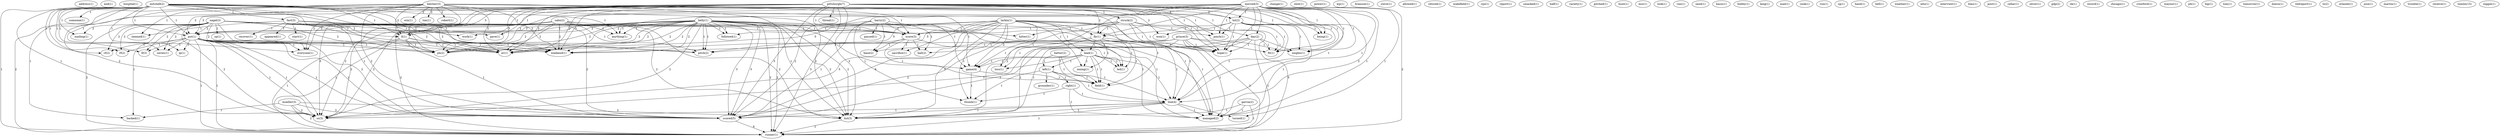 digraph G {
  address [ label="address(1)" ];
  end [ label="end(1)" ];
  hospital [ label="hospital(1)" ];
  mitchell [ label="mitchell(2)" ];
  put [ label="put(1)" ];
  ip [ label="ip(1)" ];
  someone [ label="someone(1)" ];
  rf [ label="rf(2)" ];
  struck [ label="struck(2)" ];
  lf [ label="lf(3)" ];
  series [ label="series(1)" ];
  fact [ label="fact(3)" ];
  mailing [ label="mailing(1)" ];
  cf [ label="cf(2)" ];
  everyone [ label="everyone(1)" ];
  ll [ label="ll(1)" ];
  anything [ label="anything(1)" ];
  put [ label="put(1)" ];
  ph [ label="ph(2)" ];
  weekend [ label="weekend(1)" ];
  er [ label="er(1)" ];
  ss [ label="ss(3)" ];
  score [ label="score(3)" ];
  pitch [ label="pitch(2)" ];
  scored [ label="scored(5)" ];
  list [ label="list(3)" ];
  runner [ label="runner(1)" ];
  managed [ label="managed(2)" ];
  change [ label="change(1)" ];
  shot [ label="shot(1)" ];
  power [ label="power(1)" ];
  wp [ label="wp(1)" ];
  branson [ label="branson(1)" ];
  steve [ label="steve(1)" ];
  allowed [ label="allowed(1)" ];
  retired [ label="retired(1)" ];
  nagel [ label="nagel(3)" ];
  sp [ label="sp(1)" ];
  gave [ label="gave(1)" ];
  work [ label="work(1)" ];
  backed [ label="backed(1)" ];
  wakefield [ label="wakefield(1)" ];
  rijo [ label="rijo(1)" ];
  hitter [ label="hitter(1)" ];
  hope [ label="hope(1)" ];
  pinch [ label="pinch(1)" ];
  fly [ label="fly(1)" ];
  fit [ label="fit(1)" ];
  hope [ label="hope(1)" ];
  report [ label="report(1)" ];
  smacked [ label="smacked(1)" ];
  half [ label="half(1)" ];
  variety [ label="variety(1)" ];
  pitched [ label="pitched(1)" ];
  bunt [ label="bunt(1)" ];
  batter [ label="batter(2)" ];
  left [ label="left(1)" ];
  line [ label="line(4)" ];
  field [ label="field(1)" ];
  lead [ label="lead(1)" ];
  loss [ label="loss(1)" ];
  inning [ label="inning(1)" ];
  game [ label="game(4)" ];
  led [ label="led(1)" ];
  mis [ label="mis(1)" ];
  right [ label="right(1)" ];
  grounder [ label="grounder(1)" ];
  thumb [ label="thumb(1)" ];
  look [ label="look(1)" ];
  start [ label="start(1)" ];
  appeared [ label="appeared(1)" ];
  seemed [ label="seemed(1)" ];
  recover [ label="recover(1)" ];
  van [ label="van(1)" ];
  pittsburgh [ label="pittsburgh(7)" ];
  threat [ label="threat(1)" ];
  hit [ label="hit(2)" ];
  being [ label="being(1)" ];
  day [ label="day(2)" ];
  singles [ label="singles(1)" ];
  send [ label="send(1)" ];
  belcher [ label="belcher(3)" ];
  win [ label="win(1)" ];
  tim [ label="tim(1)" ];
  won [ label="won(1)" ];
  robert [ label="robert(1)" ];
  kelly [ label="kelly(1)" ];
  followed [ label="followed(1)" ];
  basis [ label="basis(1)" ];
  bobby [ label="bobby(1)" ];
  king [ label="king(1)" ];
  mail [ label="mail(1)" ];
  cook [ label="cook(1)" ];
  run [ label="run(1)" ];
  cg [ label="cg(1)" ];
  hand [ label="hand(1)" ];
  bell [ label="bell(1)" ];
  weather [ label="weather(1)" ];
  barry [ label="barry(2)" ];
  passed [ label="passed(1)" ];
  base [ label="base(2)" ];
  ball [ label="ball(2)" ];
  edu [ label="edu(1)" ];
  kelly [ label="kelly(1)" ];
  interview [ label="interview(1)" ];
  blas [ label="blas(1)" ];
  post [ label="post(1)" ];
  sabo [ label="sabo(1)" ];
  merced [ label="merced(3)" ];
  turned [ label="turned(1)" ];
  larkin [ label="larkin(1)" ];
  lead [ label="lead(1)" ];
  sacrifice [ label="sacrifice(1)" ];
  cellar [ label="cellar(1)" ];
  oliver [ label="oliver(1)" ];
  gdp [ label="gdp(2)" ];
  ok [ label="ok(1)" ];
  record [ label="record(1)" ];
  moeller [ label="moeller(3)" ];
  chicago [ label="chicago(1)" ];
  crawford [ label="crawford(1)" ];
  waynor [ label="waynor(1)" ];
  pb [ label="pb(1)" ];
  bip [ label="bip(1)" ];
  prince [ label="prince(3)" ];
  tom [ label="tom(1)" ];
  tomorrow [ label="tomorrow(1)" ];
  doesn [ label="doesn(1)" ];
  redreport [ label="redreport(1)" ];
  garcia [ label="garcia(2)" ];
  lo [ label="lo(2)" ];
  orlando [ label="orlando(1)" ];
  jose [ label="jose(1)" ];
  martin [ label="martin(1)" ];
  sabo [ label="sabo(2)" ];
  trouble [ label="trouble(1)" ];
  receive [ label="receive(1)" ];
  tomlin [ label="tomlin(15)" ];
  reggie [ label="reggie(1)" ];
  mitchell -> put [ label="1" ];
  mitchell -> ip [ label="1" ];
  mitchell -> someone [ label="1" ];
  mitchell -> rf [ label="1" ];
  mitchell -> struck [ label="1" ];
  mitchell -> lf [ label="1" ];
  mitchell -> series [ label="1" ];
  mitchell -> fact [ label="1" ];
  mitchell -> mailing [ label="1" ];
  mitchell -> cf [ label="1" ];
  mitchell -> everyone [ label="1" ];
  mitchell -> ll [ label="1" ];
  mitchell -> anything [ label="1" ];
  mitchell -> put [ label="1" ];
  mitchell -> ph [ label="1" ];
  mitchell -> weekend [ label="1" ];
  mitchell -> er [ label="1" ];
  mitchell -> ss [ label="1" ];
  mitchell -> score [ label="1" ];
  mitchell -> pitch [ label="1" ];
  mitchell -> scored [ label="1" ];
  mitchell -> list [ label="1" ];
  mitchell -> runner [ label="1" ];
  mitchell -> managed [ label="1" ];
  put -> ip [ label="1" ];
  put -> rf [ label="1" ];
  put -> lf [ label="1" ];
  put -> series [ label="1" ];
  put -> cf [ label="1" ];
  put -> everyone [ label="1" ];
  put -> ph [ label="1" ];
  put -> weekend [ label="1" ];
  put -> er [ label="1" ];
  put -> ss [ label="1" ];
  put -> scored [ label="1" ];
  put -> runner [ label="1" ];
  nagel -> rf [ label="2" ];
  nagel -> sp [ label="1" ];
  nagel -> lf [ label="2" ];
  nagel -> series [ label="2" ];
  nagel -> mailing [ label="2" ];
  nagel -> cf [ label="2" ];
  nagel -> everyone [ label="2" ];
  nagel -> ll [ label="2" ];
  nagel -> gave [ label="1" ];
  nagel -> put [ label="2" ];
  nagel -> ph [ label="2" ];
  nagel -> work [ label="1" ];
  nagel -> weekend [ label="2" ];
  nagel -> er [ label="2" ];
  nagel -> ss [ label="2" ];
  nagel -> backed [ label="1" ];
  nagel -> scored [ label="2" ];
  nagel -> list [ label="2" ];
  nagel -> runner [ label="2" ];
  struck -> hitter [ label="1" ];
  struck -> hope [ label="1" ];
  struck -> pinch [ label="1" ];
  struck -> fly [ label="1" ];
  struck -> score [ label="1" ];
  struck -> fit [ label="1" ];
  struck -> pitch [ label="1" ];
  struck -> hope [ label="1" ];
  batter -> left [ label="1" ];
  batter -> line [ label="1" ];
  batter -> field [ label="1" ];
  lead -> left [ label="1" ];
  lead -> loss [ label="1" ];
  lead -> inning [ label="1" ];
  lead -> line [ label="1" ];
  lead -> game [ label="1" ];
  lead -> field [ label="1" ];
  lead -> led [ label="1" ];
  left -> right [ label="1" ];
  left -> grounder [ label="1" ];
  left -> line [ label="1" ];
  left -> field [ label="1" ];
  left -> thumb [ label="1" ];
  fact -> start [ label="1" ];
  fact -> appeared [ label="1" ];
  fact -> game [ label="1" ];
  fact -> score [ label="1" ];
  fact -> seemed [ label="1" ];
  fact -> pitch [ label="1" ];
  fact -> recover [ label="1" ];
  fact -> managed [ label="1" ];
  right -> line [ label="1" ];
  right -> thumb [ label="1" ];
  right -> managed [ label="1" ];
  pittsburgh -> hitter [ label="1" ];
  pittsburgh -> everyone [ label="3" ];
  pittsburgh -> hope [ label="1" ];
  pittsburgh -> threat [ label="1" ];
  pittsburgh -> ll [ label="3" ];
  pittsburgh -> gave [ label="1" ];
  pittsburgh -> put [ label="3" ];
  pittsburgh -> hit [ label="2" ];
  pittsburgh -> pinch [ label="1" ];
  pittsburgh -> being [ label="1" ];
  pittsburgh -> fly [ label="1" ];
  pittsburgh -> ph [ label="3" ];
  pittsburgh -> work [ label="1" ];
  pittsburgh -> weekend [ label="3" ];
  pittsburgh -> er [ label="3" ];
  pittsburgh -> line [ label="1" ];
  pittsburgh -> day [ label="1" ];
  pittsburgh -> ss [ label="3" ];
  pittsburgh -> backed [ label="1" ];
  pittsburgh -> fit [ label="1" ];
  pittsburgh -> hope [ label="1" ];
  pittsburgh -> singles [ label="1" ];
  pittsburgh -> scored [ label="3" ];
  pittsburgh -> list [ label="3" ];
  pittsburgh -> runner [ label="3" ];
  pittsburgh -> managed [ label="2" ];
  belcher -> everyone [ label="2" ];
  belcher -> win [ label="2" ];
  belcher -> ll [ label="2" ];
  belcher -> put [ label="2" ];
  belcher -> hit [ label="2" ];
  belcher -> tim [ label="2" ];
  belcher -> ph [ label="2" ];
  belcher -> won [ label="2" ];
  belcher -> weekend [ label="2" ];
  belcher -> er [ label="2" ];
  belcher -> ss [ label="2" ];
  belcher -> game [ label="1" ];
  belcher -> robert [ label="2" ];
  belcher -> seemed [ label="1" ];
  belcher -> scored [ label="2" ];
  belcher -> list [ label="2" ];
  belcher -> runner [ label="2" ];
  kelly -> ll [ label="2" ];
  kelly -> followed [ label="1" ];
  kelly -> anything [ label="1" ];
  kelly -> put [ label="2" ];
  kelly -> ph [ label="2" ];
  kelly -> weekend [ label="2" ];
  kelly -> er [ label="2" ];
  kelly -> ss [ label="2" ];
  kelly -> score [ label="1" ];
  kelly -> pitch [ label="1" ];
  kelly -> scored [ label="3" ];
  kelly -> list [ label="2" ];
  kelly -> runner [ label="2" ];
  kelly -> managed [ label="1" ];
  barry -> followed [ label="1" ];
  barry -> passed [ label="1" ];
  barry -> game [ label="1" ];
  barry -> score [ label="1" ];
  barry -> thumb [ label="1" ];
  barry -> base [ label="1" ];
  barry -> ball [ label="1" ];
  barry -> scored [ label="1" ];
  ll -> ph [ label="1" ];
  ll -> weekend [ label="1" ];
  ll -> er [ label="1" ];
  ll -> ss [ label="1" ];
  ll -> scored [ label="1" ];
  ll -> runner [ label="1" ];
  kelly -> followed [ label="1" ];
  kelly -> anything [ label="1" ];
  kelly -> put [ label="2" ];
  kelly -> ph [ label="2" ];
  kelly -> weekend [ label="2" ];
  kelly -> er [ label="2" ];
  kelly -> ss [ label="2" ];
  kelly -> score [ label="1" ];
  kelly -> pitch [ label="1" ];
  kelly -> scored [ label="3" ];
  kelly -> list [ label="2" ];
  kelly -> runner [ label="2" ];
  kelly -> managed [ label="1" ];
  sabo -> anything [ label="1" ];
  sabo -> put [ label="2" ];
  sabo -> ph [ label="2" ];
  sabo -> weekend [ label="2" ];
  sabo -> er [ label="2" ];
  sabo -> ss [ label="2" ];
  sabo -> score [ label="1" ];
  sabo -> pitch [ label="1" ];
  sabo -> scored [ label="2" ];
  sabo -> list [ label="2" ];
  sabo -> runner [ label="2" ];
  sabo -> managed [ label="1" ];
  put -> ph [ label="1" ];
  put -> weekend [ label="1" ];
  put -> er [ label="1" ];
  put -> ss [ label="1" ];
  put -> scored [ label="1" ];
  put -> runner [ label="1" ];
  merced -> hit [ label="1" ];
  merced -> pinch [ label="1" ];
  merced -> being [ label="1" ];
  merced -> fly [ label="1" ];
  merced -> ph [ label="2" ];
  merced -> weekend [ label="2" ];
  merced -> er [ label="2" ];
  merced -> line [ label="1" ];
  merced -> day [ label="1" ];
  merced -> ss [ label="2" ];
  merced -> fit [ label="1" ];
  merced -> hope [ label="1" ];
  merced -> singles [ label="1" ];
  merced -> scored [ label="2" ];
  merced -> list [ label="2" ];
  merced -> runner [ label="2" ];
  merced -> managed [ label="1" ];
  merced -> turned [ label="1" ];
  larkin -> fly [ label="1" ];
  larkin -> ph [ label="5" ];
  larkin -> loss [ label="1" ];
  larkin -> inning [ label="1" ];
  larkin -> weekend [ label="5" ];
  larkin -> er [ label="5" ];
  larkin -> line [ label="1" ];
  larkin -> lead [ label="1" ];
  larkin -> ss [ label="5" ];
  larkin -> game [ label="2" ];
  larkin -> score [ label="1" ];
  larkin -> field [ label="1" ];
  larkin -> thumb [ label="1" ];
  larkin -> sacrifice [ label="1" ];
  larkin -> led [ label="1" ];
  larkin -> scored [ label="6" ];
  larkin -> list [ label="5" ];
  larkin -> runner [ label="5" ];
  hit -> pinch [ label="1" ];
  hit -> being [ label="1" ];
  hit -> fly [ label="1" ];
  hit -> won [ label="1" ];
  hit -> line [ label="1" ];
  hit -> fit [ label="1" ];
  hit -> hope [ label="1" ];
  hit -> singles [ label="1" ];
  hit -> managed [ label="1" ];
  fly -> loss [ label="1" ];
  fly -> inning [ label="1" ];
  fly -> line [ label="1" ];
  fly -> lead [ label="1" ];
  fly -> game [ label="1" ];
  fly -> field [ label="1" ];
  fly -> hope [ label="1" ];
  fly -> led [ label="1" ];
  moeller -> ss [ label="2" ];
  moeller -> backed [ label="1" ];
  moeller -> scored [ label="2" ];
  moeller -> list [ label="2" ];
  moeller -> runner [ label="2" ];
  line -> ss [ label="1" ];
  line -> scored [ label="1" ];
  line -> list [ label="1" ];
  line -> runner [ label="1" ];
  line -> managed [ label="1" ];
  line -> turned [ label="1" ];
  lead -> game [ label="1" ];
  lead -> field [ label="1" ];
  lead -> led [ label="1" ];
  day -> ss [ label="1" ];
  day -> fit [ label="1" ];
  day -> hope [ label="1" ];
  day -> singles [ label="1" ];
  day -> scored [ label="1" ];
  day -> list [ label="1" ];
  day -> runner [ label="1" ];
  game -> field [ label="1" ];
  game -> thumb [ label="1" ];
  score -> field [ label="1" ];
  score -> pitch [ label="1" ];
  score -> sacrifice [ label="1" ];
  score -> base [ label="1" ];
  score -> led [ label="1" ];
  score -> ball [ label="1" ];
  prince -> fit [ label="1" ];
  prince -> base [ label="1" ];
  prince -> hope [ label="1" ];
  prince -> ball [ label="1" ];
  prince -> singles [ label="1" ];
  prince -> scored [ label="2" ];
  prince -> list [ label="2" ];
  prince -> runner [ label="2" ];
  prince -> managed [ label="1" ];
  scored -> runner [ label="4" ];
  garcia -> list [ label="1" ];
  garcia -> runner [ label="1" ];
  garcia -> managed [ label="1" ];
  list -> runner [ label="2" ];
}
